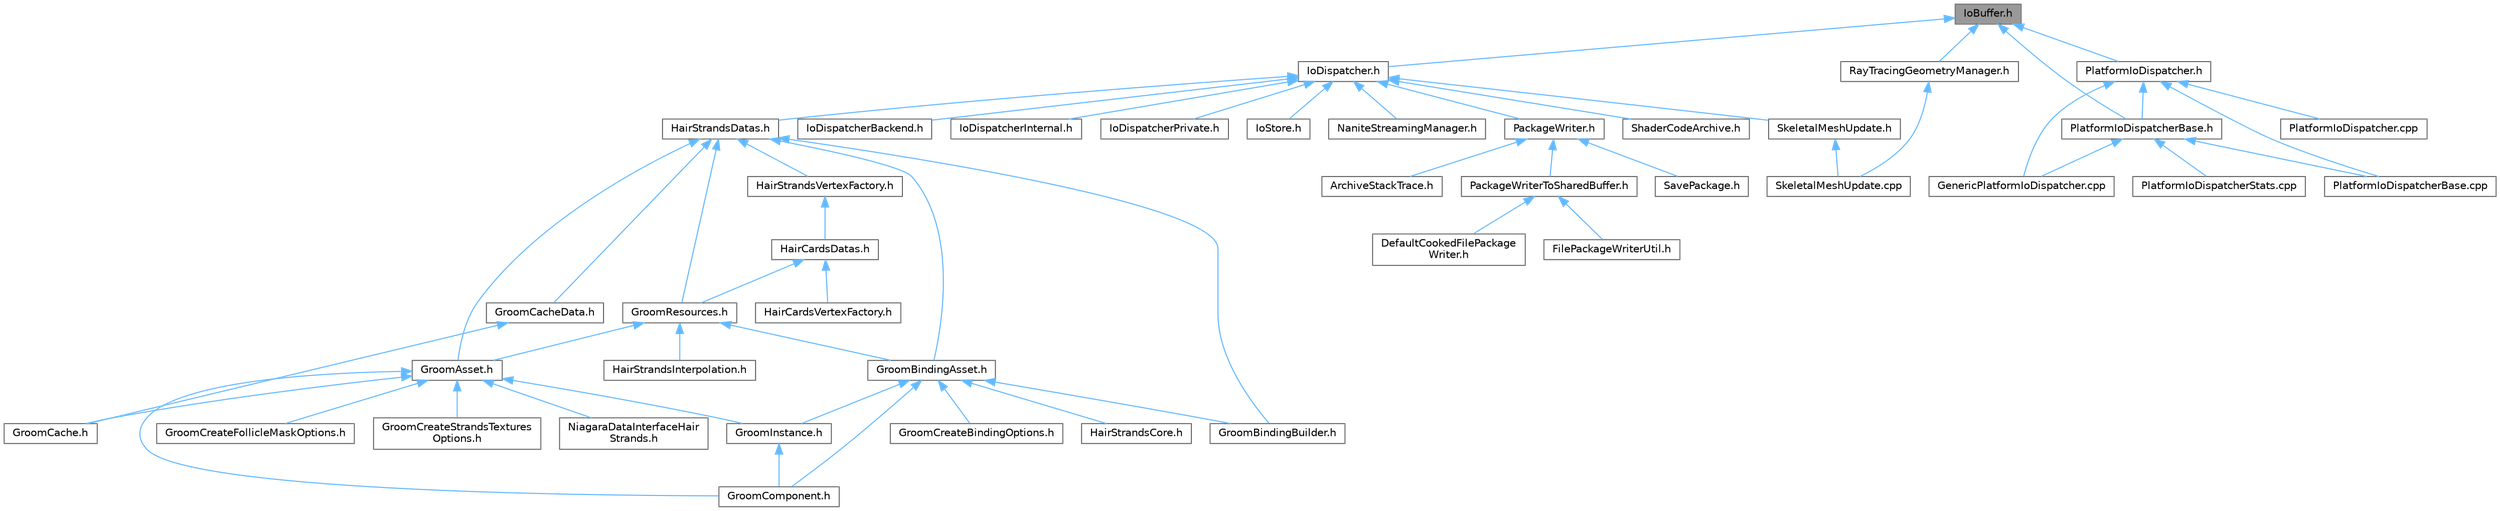 digraph "IoBuffer.h"
{
 // INTERACTIVE_SVG=YES
 // LATEX_PDF_SIZE
  bgcolor="transparent";
  edge [fontname=Helvetica,fontsize=10,labelfontname=Helvetica,labelfontsize=10];
  node [fontname=Helvetica,fontsize=10,shape=box,height=0.2,width=0.4];
  Node1 [id="Node000001",label="IoBuffer.h",height=0.2,width=0.4,color="gray40", fillcolor="grey60", style="filled", fontcolor="black",tooltip=" "];
  Node1 -> Node2 [id="edge1_Node000001_Node000002",dir="back",color="steelblue1",style="solid",tooltip=" "];
  Node2 [id="Node000002",label="IoDispatcher.h",height=0.2,width=0.4,color="grey40", fillcolor="white", style="filled",URL="$d8/d3c/IoDispatcher_8h.html",tooltip=" "];
  Node2 -> Node3 [id="edge2_Node000002_Node000003",dir="back",color="steelblue1",style="solid",tooltip=" "];
  Node3 [id="Node000003",label="HairStrandsDatas.h",height=0.2,width=0.4,color="grey40", fillcolor="white", style="filled",URL="$d6/daf/HairStrandsDatas_8h.html",tooltip=" "];
  Node3 -> Node4 [id="edge3_Node000003_Node000004",dir="back",color="steelblue1",style="solid",tooltip=" "];
  Node4 [id="Node000004",label="GroomAsset.h",height=0.2,width=0.4,color="grey40", fillcolor="white", style="filled",URL="$d8/df1/GroomAsset_8h.html",tooltip=" "];
  Node4 -> Node5 [id="edge4_Node000004_Node000005",dir="back",color="steelblue1",style="solid",tooltip=" "];
  Node5 [id="Node000005",label="GroomCache.h",height=0.2,width=0.4,color="grey40", fillcolor="white", style="filled",URL="$d7/d6e/GroomCache_8h.html",tooltip=" "];
  Node4 -> Node6 [id="edge5_Node000004_Node000006",dir="back",color="steelblue1",style="solid",tooltip=" "];
  Node6 [id="Node000006",label="GroomComponent.h",height=0.2,width=0.4,color="grey40", fillcolor="white", style="filled",URL="$de/d2e/GroomComponent_8h.html",tooltip=" "];
  Node4 -> Node7 [id="edge6_Node000004_Node000007",dir="back",color="steelblue1",style="solid",tooltip=" "];
  Node7 [id="Node000007",label="GroomCreateFollicleMaskOptions.h",height=0.2,width=0.4,color="grey40", fillcolor="white", style="filled",URL="$d7/d8b/GroomCreateFollicleMaskOptions_8h.html",tooltip=" "];
  Node4 -> Node8 [id="edge7_Node000004_Node000008",dir="back",color="steelblue1",style="solid",tooltip=" "];
  Node8 [id="Node000008",label="GroomCreateStrandsTextures\lOptions.h",height=0.2,width=0.4,color="grey40", fillcolor="white", style="filled",URL="$da/dfc/GroomCreateStrandsTexturesOptions_8h.html",tooltip=" "];
  Node4 -> Node9 [id="edge8_Node000004_Node000009",dir="back",color="steelblue1",style="solid",tooltip=" "];
  Node9 [id="Node000009",label="GroomInstance.h",height=0.2,width=0.4,color="grey40", fillcolor="white", style="filled",URL="$dd/d47/GroomInstance_8h.html",tooltip=" "];
  Node9 -> Node6 [id="edge9_Node000009_Node000006",dir="back",color="steelblue1",style="solid",tooltip=" "];
  Node4 -> Node10 [id="edge10_Node000004_Node000010",dir="back",color="steelblue1",style="solid",tooltip=" "];
  Node10 [id="Node000010",label="NiagaraDataInterfaceHair\lStrands.h",height=0.2,width=0.4,color="grey40", fillcolor="white", style="filled",URL="$da/dd2/NiagaraDataInterfaceHairStrands_8h.html",tooltip=" "];
  Node3 -> Node11 [id="edge11_Node000003_Node000011",dir="back",color="steelblue1",style="solid",tooltip=" "];
  Node11 [id="Node000011",label="GroomBindingAsset.h",height=0.2,width=0.4,color="grey40", fillcolor="white", style="filled",URL="$de/d26/GroomBindingAsset_8h.html",tooltip=" "];
  Node11 -> Node12 [id="edge12_Node000011_Node000012",dir="back",color="steelblue1",style="solid",tooltip=" "];
  Node12 [id="Node000012",label="GroomBindingBuilder.h",height=0.2,width=0.4,color="grey40", fillcolor="white", style="filled",URL="$d2/d2f/GroomBindingBuilder_8h.html",tooltip=" "];
  Node11 -> Node6 [id="edge13_Node000011_Node000006",dir="back",color="steelblue1",style="solid",tooltip=" "];
  Node11 -> Node13 [id="edge14_Node000011_Node000013",dir="back",color="steelblue1",style="solid",tooltip=" "];
  Node13 [id="Node000013",label="GroomCreateBindingOptions.h",height=0.2,width=0.4,color="grey40", fillcolor="white", style="filled",URL="$d5/dba/GroomCreateBindingOptions_8h.html",tooltip=" "];
  Node11 -> Node9 [id="edge15_Node000011_Node000009",dir="back",color="steelblue1",style="solid",tooltip=" "];
  Node11 -> Node14 [id="edge16_Node000011_Node000014",dir="back",color="steelblue1",style="solid",tooltip=" "];
  Node14 [id="Node000014",label="HairStrandsCore.h",height=0.2,width=0.4,color="grey40", fillcolor="white", style="filled",URL="$d7/def/HairStrandsCore_8h.html",tooltip=" "];
  Node3 -> Node12 [id="edge17_Node000003_Node000012",dir="back",color="steelblue1",style="solid",tooltip=" "];
  Node3 -> Node15 [id="edge18_Node000003_Node000015",dir="back",color="steelblue1",style="solid",tooltip=" "];
  Node15 [id="Node000015",label="GroomCacheData.h",height=0.2,width=0.4,color="grey40", fillcolor="white", style="filled",URL="$d3/d80/GroomCacheData_8h.html",tooltip=" "];
  Node15 -> Node5 [id="edge19_Node000015_Node000005",dir="back",color="steelblue1",style="solid",tooltip=" "];
  Node3 -> Node16 [id="edge20_Node000003_Node000016",dir="back",color="steelblue1",style="solid",tooltip=" "];
  Node16 [id="Node000016",label="GroomResources.h",height=0.2,width=0.4,color="grey40", fillcolor="white", style="filled",URL="$d0/d70/GroomResources_8h.html",tooltip=" "];
  Node16 -> Node4 [id="edge21_Node000016_Node000004",dir="back",color="steelblue1",style="solid",tooltip=" "];
  Node16 -> Node11 [id="edge22_Node000016_Node000011",dir="back",color="steelblue1",style="solid",tooltip=" "];
  Node16 -> Node17 [id="edge23_Node000016_Node000017",dir="back",color="steelblue1",style="solid",tooltip=" "];
  Node17 [id="Node000017",label="HairStrandsInterpolation.h",height=0.2,width=0.4,color="grey40", fillcolor="white", style="filled",URL="$de/dab/HairStrandsInterpolation_8h.html",tooltip=" "];
  Node3 -> Node18 [id="edge24_Node000003_Node000018",dir="back",color="steelblue1",style="solid",tooltip=" "];
  Node18 [id="Node000018",label="HairStrandsVertexFactory.h",height=0.2,width=0.4,color="grey40", fillcolor="white", style="filled",URL="$d0/d1c/HairStrandsVertexFactory_8h.html",tooltip=" "];
  Node18 -> Node19 [id="edge25_Node000018_Node000019",dir="back",color="steelblue1",style="solid",tooltip=" "];
  Node19 [id="Node000019",label="HairCardsDatas.h",height=0.2,width=0.4,color="grey40", fillcolor="white", style="filled",URL="$da/d01/HairCardsDatas_8h.html",tooltip=" "];
  Node19 -> Node16 [id="edge26_Node000019_Node000016",dir="back",color="steelblue1",style="solid",tooltip=" "];
  Node19 -> Node20 [id="edge27_Node000019_Node000020",dir="back",color="steelblue1",style="solid",tooltip=" "];
  Node20 [id="Node000020",label="HairCardsVertexFactory.h",height=0.2,width=0.4,color="grey40", fillcolor="white", style="filled",URL="$de/d8e/HairCardsVertexFactory_8h.html",tooltip=" "];
  Node2 -> Node21 [id="edge28_Node000002_Node000021",dir="back",color="steelblue1",style="solid",tooltip=" "];
  Node21 [id="Node000021",label="IoDispatcherBackend.h",height=0.2,width=0.4,color="grey40", fillcolor="white", style="filled",URL="$d3/df3/IoDispatcherBackend_8h.html",tooltip=" "];
  Node2 -> Node22 [id="edge29_Node000002_Node000022",dir="back",color="steelblue1",style="solid",tooltip=" "];
  Node22 [id="Node000022",label="IoDispatcherInternal.h",height=0.2,width=0.4,color="grey40", fillcolor="white", style="filled",URL="$da/dee/IoDispatcherInternal_8h.html",tooltip=" "];
  Node2 -> Node23 [id="edge30_Node000002_Node000023",dir="back",color="steelblue1",style="solid",tooltip=" "];
  Node23 [id="Node000023",label="IoDispatcherPrivate.h",height=0.2,width=0.4,color="grey40", fillcolor="white", style="filled",URL="$d3/dea/IoDispatcherPrivate_8h.html",tooltip=" "];
  Node2 -> Node24 [id="edge31_Node000002_Node000024",dir="back",color="steelblue1",style="solid",tooltip=" "];
  Node24 [id="Node000024",label="IoStore.h",height=0.2,width=0.4,color="grey40", fillcolor="white", style="filled",URL="$d5/d52/IoStore_8h.html",tooltip=" "];
  Node2 -> Node25 [id="edge32_Node000002_Node000025",dir="back",color="steelblue1",style="solid",tooltip=" "];
  Node25 [id="Node000025",label="NaniteStreamingManager.h",height=0.2,width=0.4,color="grey40", fillcolor="white", style="filled",URL="$d2/d3f/NaniteStreamingManager_8h.html",tooltip=" "];
  Node2 -> Node26 [id="edge33_Node000002_Node000026",dir="back",color="steelblue1",style="solid",tooltip=" "];
  Node26 [id="Node000026",label="PackageWriter.h",height=0.2,width=0.4,color="grey40", fillcolor="white", style="filled",URL="$d4/d04/PackageWriter_8h.html",tooltip=" "];
  Node26 -> Node27 [id="edge34_Node000026_Node000027",dir="back",color="steelblue1",style="solid",tooltip=" "];
  Node27 [id="Node000027",label="ArchiveStackTrace.h",height=0.2,width=0.4,color="grey40", fillcolor="white", style="filled",URL="$d9/d16/ArchiveStackTrace_8h.html",tooltip=" "];
  Node26 -> Node28 [id="edge35_Node000026_Node000028",dir="back",color="steelblue1",style="solid",tooltip=" "];
  Node28 [id="Node000028",label="PackageWriterToSharedBuffer.h",height=0.2,width=0.4,color="grey40", fillcolor="white", style="filled",URL="$da/d5e/PackageWriterToSharedBuffer_8h.html",tooltip=" "];
  Node28 -> Node29 [id="edge36_Node000028_Node000029",dir="back",color="steelblue1",style="solid",tooltip=" "];
  Node29 [id="Node000029",label="DefaultCookedFilePackage\lWriter.h",height=0.2,width=0.4,color="grey40", fillcolor="white", style="filled",URL="$d5/d3f/DefaultCookedFilePackageWriter_8h.html",tooltip=" "];
  Node28 -> Node30 [id="edge37_Node000028_Node000030",dir="back",color="steelblue1",style="solid",tooltip=" "];
  Node30 [id="Node000030",label="FilePackageWriterUtil.h",height=0.2,width=0.4,color="grey40", fillcolor="white", style="filled",URL="$d2/d7e/FilePackageWriterUtil_8h.html",tooltip=" "];
  Node26 -> Node31 [id="edge38_Node000026_Node000031",dir="back",color="steelblue1",style="solid",tooltip=" "];
  Node31 [id="Node000031",label="SavePackage.h",height=0.2,width=0.4,color="grey40", fillcolor="white", style="filled",URL="$d7/d0a/SavePackage_8h.html",tooltip=" "];
  Node2 -> Node32 [id="edge39_Node000002_Node000032",dir="back",color="steelblue1",style="solid",tooltip=" "];
  Node32 [id="Node000032",label="ShaderCodeArchive.h",height=0.2,width=0.4,color="grey40", fillcolor="white", style="filled",URL="$d4/dfd/ShaderCodeArchive_8h.html",tooltip=" "];
  Node2 -> Node33 [id="edge40_Node000002_Node000033",dir="back",color="steelblue1",style="solid",tooltip=" "];
  Node33 [id="Node000033",label="SkeletalMeshUpdate.h",height=0.2,width=0.4,color="grey40", fillcolor="white", style="filled",URL="$df/d79/SkeletalMeshUpdate_8h.html",tooltip=" "];
  Node33 -> Node34 [id="edge41_Node000033_Node000034",dir="back",color="steelblue1",style="solid",tooltip=" "];
  Node34 [id="Node000034",label="SkeletalMeshUpdate.cpp",height=0.2,width=0.4,color="grey40", fillcolor="white", style="filled",URL="$db/d45/SkeletalMeshUpdate_8cpp.html",tooltip=" "];
  Node1 -> Node35 [id="edge42_Node000001_Node000035",dir="back",color="steelblue1",style="solid",tooltip=" "];
  Node35 [id="Node000035",label="PlatformIoDispatcher.h",height=0.2,width=0.4,color="grey40", fillcolor="white", style="filled",URL="$df/db8/PlatformIoDispatcher_8h.html",tooltip=" "];
  Node35 -> Node36 [id="edge43_Node000035_Node000036",dir="back",color="steelblue1",style="solid",tooltip=" "];
  Node36 [id="Node000036",label="GenericPlatformIoDispatcher.cpp",height=0.2,width=0.4,color="grey40", fillcolor="white", style="filled",URL="$d3/d36/GenericPlatformIoDispatcher_8cpp.html",tooltip=" "];
  Node35 -> Node37 [id="edge44_Node000035_Node000037",dir="back",color="steelblue1",style="solid",tooltip=" "];
  Node37 [id="Node000037",label="PlatformIoDispatcher.cpp",height=0.2,width=0.4,color="grey40", fillcolor="white", style="filled",URL="$dc/d41/PlatformIoDispatcher_8cpp.html",tooltip=" "];
  Node35 -> Node38 [id="edge45_Node000035_Node000038",dir="back",color="steelblue1",style="solid",tooltip=" "];
  Node38 [id="Node000038",label="PlatformIoDispatcherBase.cpp",height=0.2,width=0.4,color="grey40", fillcolor="white", style="filled",URL="$d6/dce/PlatformIoDispatcherBase_8cpp.html",tooltip=" "];
  Node35 -> Node39 [id="edge46_Node000035_Node000039",dir="back",color="steelblue1",style="solid",tooltip=" "];
  Node39 [id="Node000039",label="PlatformIoDispatcherBase.h",height=0.2,width=0.4,color="grey40", fillcolor="white", style="filled",URL="$d7/d2e/PlatformIoDispatcherBase_8h.html",tooltip=" "];
  Node39 -> Node36 [id="edge47_Node000039_Node000036",dir="back",color="steelblue1",style="solid",tooltip=" "];
  Node39 -> Node38 [id="edge48_Node000039_Node000038",dir="back",color="steelblue1",style="solid",tooltip=" "];
  Node39 -> Node40 [id="edge49_Node000039_Node000040",dir="back",color="steelblue1",style="solid",tooltip=" "];
  Node40 [id="Node000040",label="PlatformIoDispatcherStats.cpp",height=0.2,width=0.4,color="grey40", fillcolor="white", style="filled",URL="$df/d0f/PlatformIoDispatcherStats_8cpp.html",tooltip=" "];
  Node1 -> Node39 [id="edge50_Node000001_Node000039",dir="back",color="steelblue1",style="solid",tooltip=" "];
  Node1 -> Node41 [id="edge51_Node000001_Node000041",dir="back",color="steelblue1",style="solid",tooltip=" "];
  Node41 [id="Node000041",label="RayTracingGeometryManager.h",height=0.2,width=0.4,color="grey40", fillcolor="white", style="filled",URL="$d0/df3/RayTracingGeometryManager_8h.html",tooltip=" "];
  Node41 -> Node34 [id="edge52_Node000041_Node000034",dir="back",color="steelblue1",style="solid",tooltip=" "];
}
